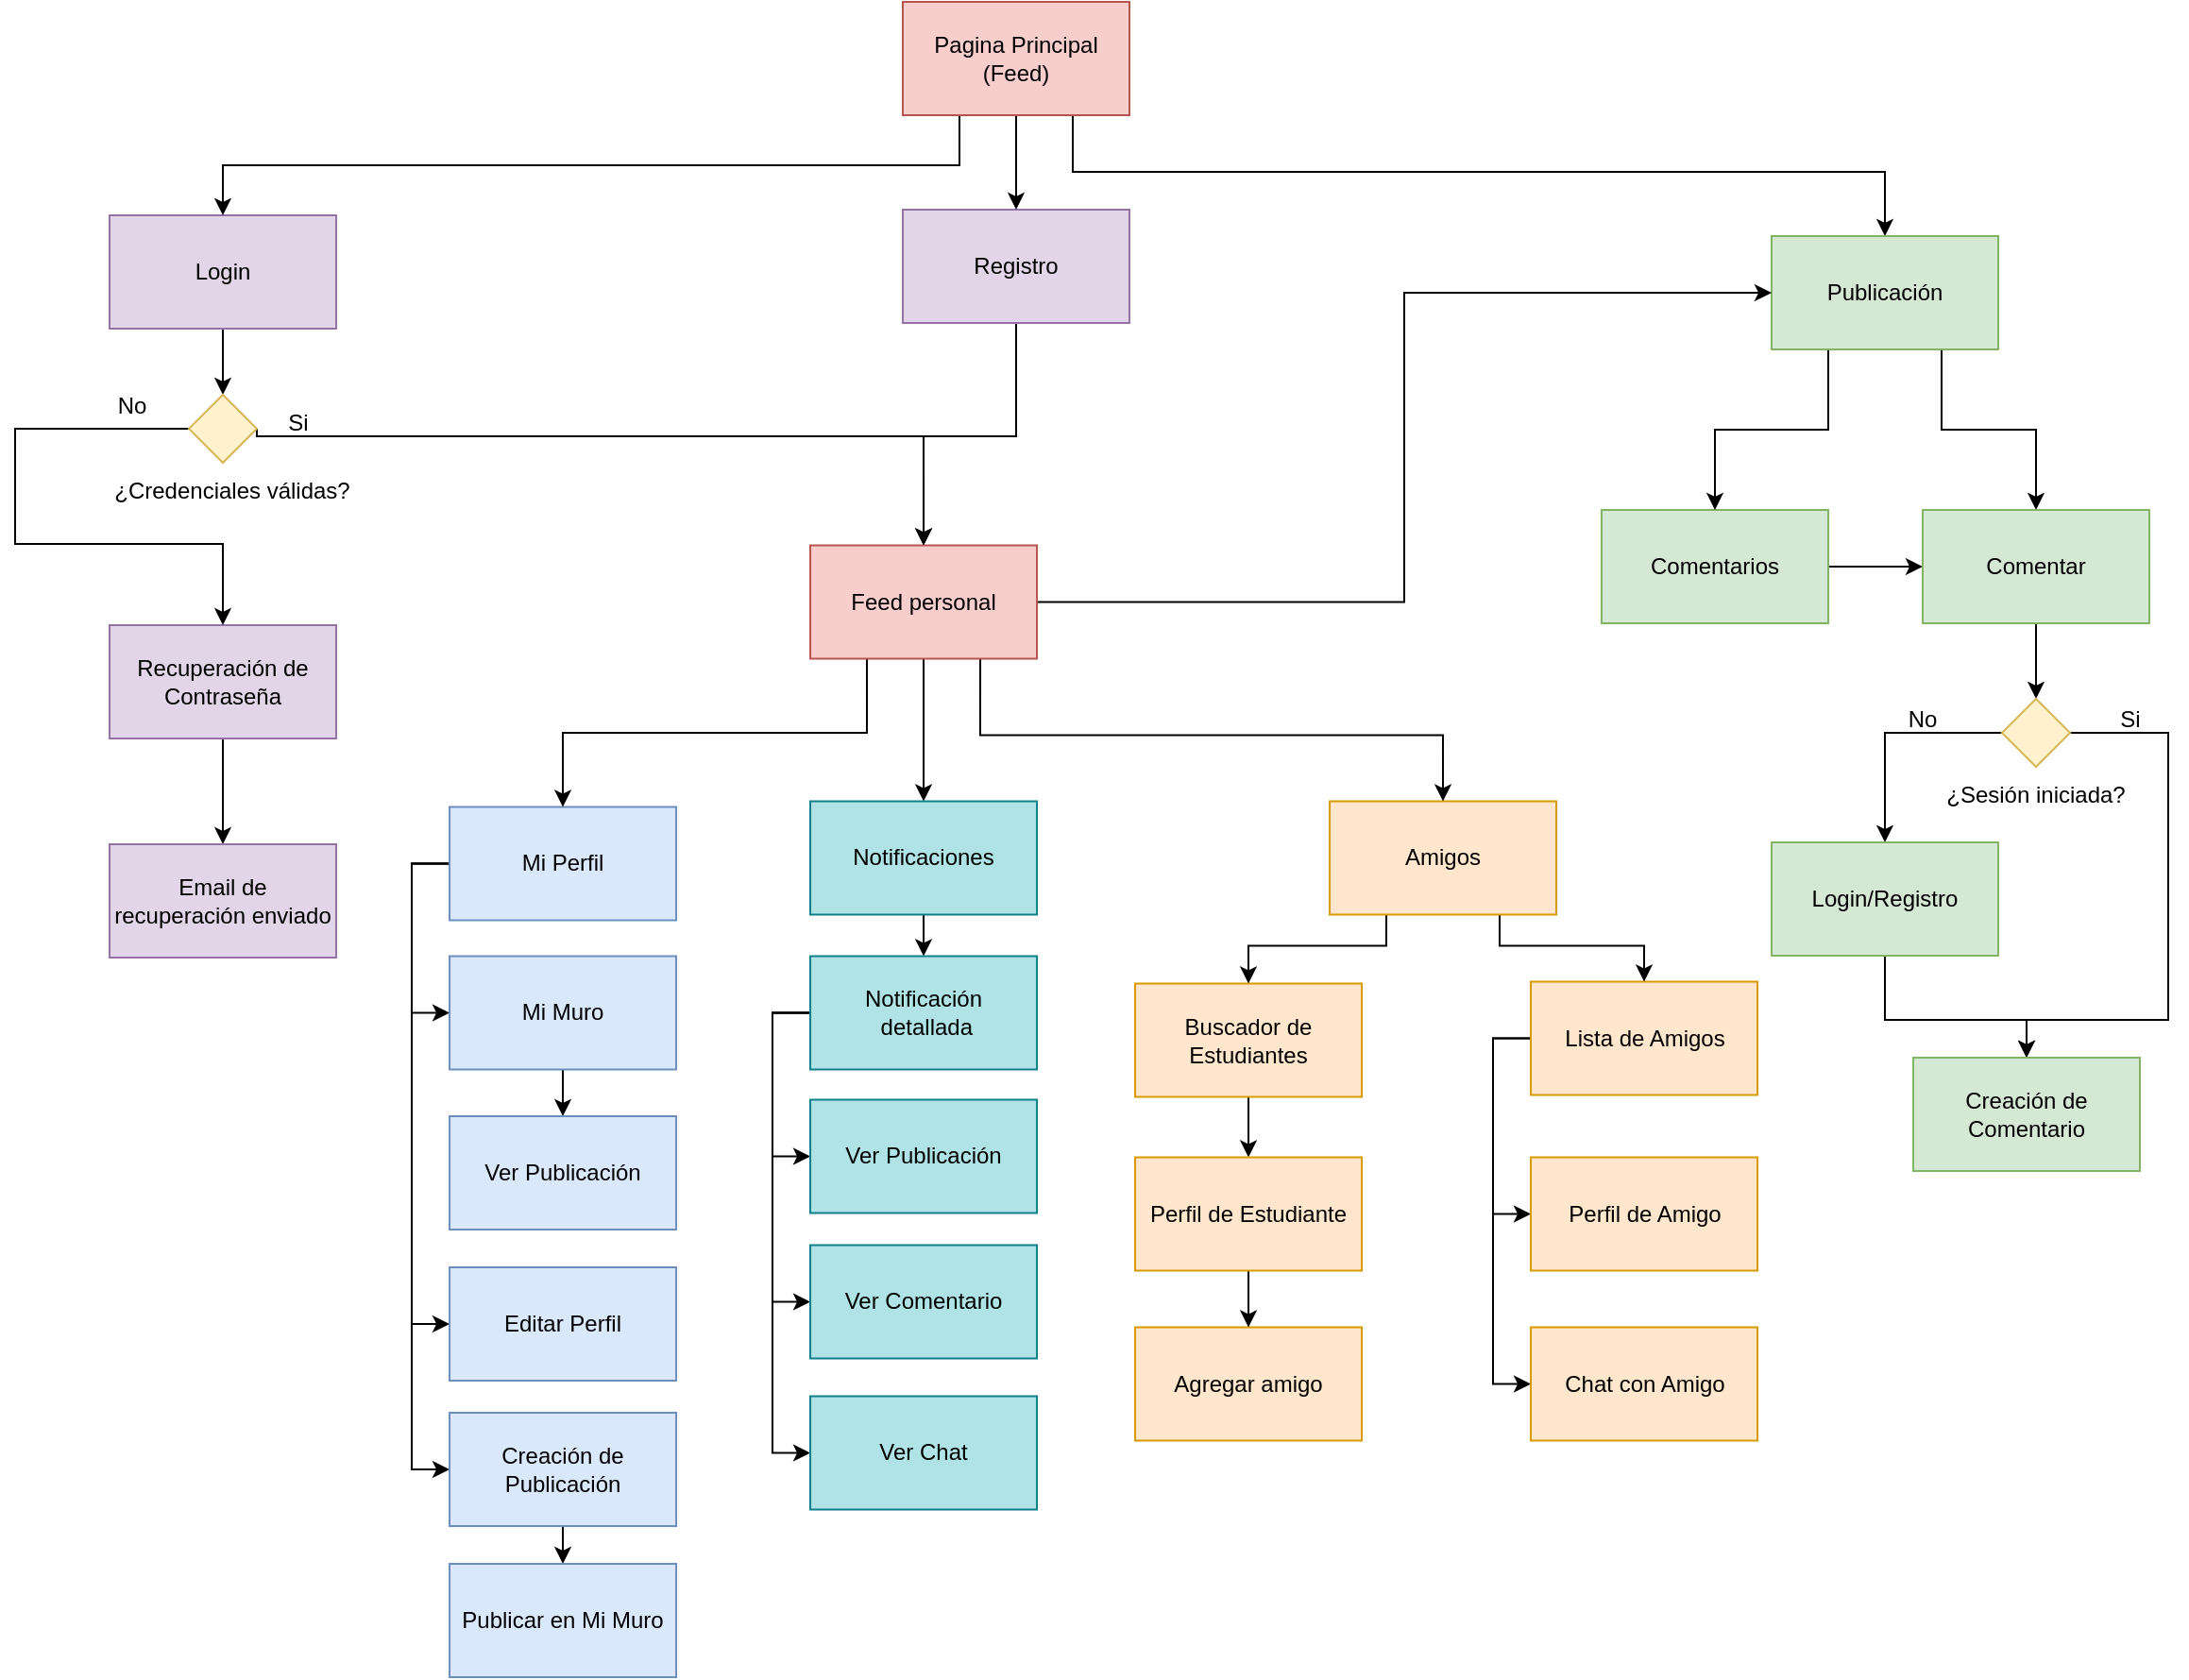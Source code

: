 <mxfile pages="2">
    <diagram id="SPoiEru_b8O4fB-AkGRN" name="Página-2">
        <mxGraphModel dx="1664" dy="1126" grid="1" gridSize="10" guides="1" tooltips="1" connect="1" arrows="1" fold="1" page="1" pageScale="1" pageWidth="827" pageHeight="1169" math="0" shadow="0">
            <root>
                <mxCell id="0"/>
                <mxCell id="1" parent="0"/>
                <mxCell id="DgBatSYD82bQFzQM79zM-1" style="edgeStyle=orthogonalEdgeStyle;rounded=0;orthogonalLoop=1;jettySize=auto;html=1;exitX=0.5;exitY=1;exitDx=0;exitDy=0;entryX=0.5;entryY=0;entryDx=0;entryDy=0;" parent="1" source="DgBatSYD82bQFzQM79zM-2" target="DgBatSYD82bQFzQM79zM-66" edge="1">
                    <mxGeometry relative="1" as="geometry"/>
                </mxCell>
                <mxCell id="DgBatSYD82bQFzQM79zM-2" value="Login" style="rounded=0;whiteSpace=wrap;html=1;fillColor=#e1d5e7;strokeColor=#9673a6;" parent="1" vertex="1">
                    <mxGeometry x="310" y="273" width="120" height="60" as="geometry"/>
                </mxCell>
                <mxCell id="DgBatSYD82bQFzQM79zM-3" style="edgeStyle=orthogonalEdgeStyle;rounded=0;orthogonalLoop=1;jettySize=auto;html=1;exitX=0.5;exitY=1;exitDx=0;exitDy=0;entryX=0.5;entryY=0;entryDx=0;entryDy=0;" parent="1" source="DgBatSYD82bQFzQM79zM-4" target="DgBatSYD82bQFzQM79zM-50" edge="1">
                    <mxGeometry relative="1" as="geometry">
                        <Array as="points">
                            <mxPoint x="790" y="390"/>
                            <mxPoint x="741" y="390"/>
                        </Array>
                    </mxGeometry>
                </mxCell>
                <mxCell id="DgBatSYD82bQFzQM79zM-4" value="Registro" style="rounded=0;whiteSpace=wrap;html=1;fillColor=#e1d5e7;strokeColor=#9673a6;" parent="1" vertex="1">
                    <mxGeometry x="730" y="270" width="120" height="60" as="geometry"/>
                </mxCell>
                <mxCell id="DgBatSYD82bQFzQM79zM-5" style="edgeStyle=orthogonalEdgeStyle;rounded=0;orthogonalLoop=1;jettySize=auto;html=1;exitX=0.5;exitY=1;exitDx=0;exitDy=0;entryX=0.5;entryY=0;entryDx=0;entryDy=0;" parent="1" source="DgBatSYD82bQFzQM79zM-6" target="DgBatSYD82bQFzQM79zM-30" edge="1">
                    <mxGeometry relative="1" as="geometry"/>
                </mxCell>
                <mxCell id="DgBatSYD82bQFzQM79zM-6" value="Recuperación de Contraseña" style="rounded=0;whiteSpace=wrap;html=1;fillColor=#e1d5e7;strokeColor=#9673a6;" parent="1" vertex="1">
                    <mxGeometry x="310" y="490" width="120" height="60" as="geometry"/>
                </mxCell>
                <mxCell id="DgBatSYD82bQFzQM79zM-7" style="edgeStyle=orthogonalEdgeStyle;rounded=0;orthogonalLoop=1;jettySize=auto;html=1;exitX=0.25;exitY=1;exitDx=0;exitDy=0;entryX=0.5;entryY=0;entryDx=0;entryDy=0;" parent="1" source="DgBatSYD82bQFzQM79zM-10" target="DgBatSYD82bQFzQM79zM-2" edge="1">
                    <mxGeometry relative="1" as="geometry"/>
                </mxCell>
                <mxCell id="DgBatSYD82bQFzQM79zM-8" style="edgeStyle=orthogonalEdgeStyle;rounded=0;orthogonalLoop=1;jettySize=auto;html=1;exitX=0.75;exitY=1;exitDx=0;exitDy=0;entryX=0.5;entryY=0;entryDx=0;entryDy=0;" parent="1" source="DgBatSYD82bQFzQM79zM-10" target="DgBatSYD82bQFzQM79zM-27" edge="1">
                    <mxGeometry relative="1" as="geometry">
                        <Array as="points">
                            <mxPoint x="820" y="250"/>
                            <mxPoint x="1250" y="250"/>
                        </Array>
                    </mxGeometry>
                </mxCell>
                <mxCell id="DgBatSYD82bQFzQM79zM-9" style="edgeStyle=orthogonalEdgeStyle;rounded=0;orthogonalLoop=1;jettySize=auto;html=1;exitX=0.5;exitY=1;exitDx=0;exitDy=0;entryX=0.5;entryY=0;entryDx=0;entryDy=0;" parent="1" source="DgBatSYD82bQFzQM79zM-10" target="DgBatSYD82bQFzQM79zM-4" edge="1">
                    <mxGeometry relative="1" as="geometry"/>
                </mxCell>
                <mxCell id="DgBatSYD82bQFzQM79zM-10" value="Pagina Principal (Feed)" style="whiteSpace=wrap;html=1;fillColor=#f8cecc;strokeColor=#b85450;" parent="1" vertex="1">
                    <mxGeometry x="730" y="160" width="120" height="60" as="geometry"/>
                </mxCell>
                <mxCell id="DgBatSYD82bQFzQM79zM-11" style="edgeStyle=orthogonalEdgeStyle;rounded=0;orthogonalLoop=1;jettySize=auto;html=1;exitX=0;exitY=0.5;exitDx=0;exitDy=0;entryX=0;entryY=0.5;entryDx=0;entryDy=0;" parent="1" source="DgBatSYD82bQFzQM79zM-14" target="DgBatSYD82bQFzQM79zM-54" edge="1">
                    <mxGeometry relative="1" as="geometry"/>
                </mxCell>
                <mxCell id="DgBatSYD82bQFzQM79zM-12" style="edgeStyle=orthogonalEdgeStyle;rounded=0;orthogonalLoop=1;jettySize=auto;html=1;exitX=0;exitY=0.5;exitDx=0;exitDy=0;entryX=0;entryY=0.5;entryDx=0;entryDy=0;" parent="1" source="DgBatSYD82bQFzQM79zM-14" target="DgBatSYD82bQFzQM79zM-15" edge="1">
                    <mxGeometry relative="1" as="geometry"/>
                </mxCell>
                <mxCell id="DgBatSYD82bQFzQM79zM-13" style="edgeStyle=orthogonalEdgeStyle;rounded=0;orthogonalLoop=1;jettySize=auto;html=1;exitX=0;exitY=0.5;exitDx=0;exitDy=0;entryX=0;entryY=0.5;entryDx=0;entryDy=0;" parent="1" source="DgBatSYD82bQFzQM79zM-14" target="DgBatSYD82bQFzQM79zM-19" edge="1">
                    <mxGeometry relative="1" as="geometry"/>
                </mxCell>
                <mxCell id="DgBatSYD82bQFzQM79zM-14" value="Mi Perfil" style="whiteSpace=wrap;html=1;fillColor=#dae8fc;strokeColor=#6c8ebf;" parent="1" vertex="1">
                    <mxGeometry x="490.02" y="586.25" width="120" height="60" as="geometry"/>
                </mxCell>
                <mxCell id="DgBatSYD82bQFzQM79zM-15" value="Editar Perfil" style="whiteSpace=wrap;html=1;fillColor=#dae8fc;strokeColor=#6c8ebf;" parent="1" vertex="1">
                    <mxGeometry x="490.02" y="830" width="120" height="60" as="geometry"/>
                </mxCell>
                <mxCell id="DgBatSYD82bQFzQM79zM-16" style="edgeStyle=orthogonalEdgeStyle;rounded=0;orthogonalLoop=1;jettySize=auto;html=1;exitX=1;exitY=0.5;exitDx=0;exitDy=0;entryX=0;entryY=0.5;entryDx=0;entryDy=0;" parent="1" source="DgBatSYD82bQFzQM79zM-17" target="DgBatSYD82bQFzQM79zM-35" edge="1">
                    <mxGeometry relative="1" as="geometry"/>
                </mxCell>
                <mxCell id="DgBatSYD82bQFzQM79zM-17" value="Comentarios" style="whiteSpace=wrap;html=1;fillColor=#d5e8d4;strokeColor=#82b366;" parent="1" vertex="1">
                    <mxGeometry x="1100" y="429" width="120" height="60" as="geometry"/>
                </mxCell>
                <mxCell id="DgBatSYD82bQFzQM79zM-18" style="edgeStyle=orthogonalEdgeStyle;rounded=0;orthogonalLoop=1;jettySize=auto;html=1;exitX=0.5;exitY=1;exitDx=0;exitDy=0;entryX=0.5;entryY=0;entryDx=0;entryDy=0;" parent="1" source="DgBatSYD82bQFzQM79zM-19" target="DgBatSYD82bQFzQM79zM-70" edge="1">
                    <mxGeometry relative="1" as="geometry"/>
                </mxCell>
                <mxCell id="DgBatSYD82bQFzQM79zM-19" value="Creación de Publicación" style="whiteSpace=wrap;html=1;fillColor=#dae8fc;strokeColor=#6c8ebf;" parent="1" vertex="1">
                    <mxGeometry x="490.02" y="907" width="120" height="60" as="geometry"/>
                </mxCell>
                <mxCell id="DgBatSYD82bQFzQM79zM-20" style="edgeStyle=orthogonalEdgeStyle;rounded=0;orthogonalLoop=1;jettySize=auto;html=1;exitX=0;exitY=0.5;exitDx=0;exitDy=0;entryX=0;entryY=0.5;entryDx=0;entryDy=0;" parent="1" source="DgBatSYD82bQFzQM79zM-22" target="DgBatSYD82bQFzQM79zM-23" edge="1">
                    <mxGeometry relative="1" as="geometry"/>
                </mxCell>
                <mxCell id="DgBatSYD82bQFzQM79zM-21" style="edgeStyle=orthogonalEdgeStyle;rounded=0;orthogonalLoop=1;jettySize=auto;html=1;exitX=0;exitY=0.5;exitDx=0;exitDy=0;entryX=0;entryY=0.5;entryDx=0;entryDy=0;" parent="1" source="DgBatSYD82bQFzQM79zM-22" target="DgBatSYD82bQFzQM79zM-24" edge="1">
                    <mxGeometry relative="1" as="geometry"/>
                </mxCell>
                <mxCell id="DgBatSYD82bQFzQM79zM-22" value="Lista de Amigos" style="whiteSpace=wrap;html=1;fillColor=#ffe6cc;strokeColor=#d79b00;" parent="1" vertex="1">
                    <mxGeometry x="1062.52" y="678.75" width="120" height="60" as="geometry"/>
                </mxCell>
                <mxCell id="DgBatSYD82bQFzQM79zM-23" value="Perfil de Amigo" style="whiteSpace=wrap;html=1;fillColor=#ffe6cc;strokeColor=#d79b00;" parent="1" vertex="1">
                    <mxGeometry x="1062.52" y="771.75" width="120" height="60" as="geometry"/>
                </mxCell>
                <mxCell id="DgBatSYD82bQFzQM79zM-24" value="Chat con Amigo" style="whiteSpace=wrap;html=1;fillColor=#ffe6cc;strokeColor=#d79b00;" parent="1" vertex="1">
                    <mxGeometry x="1062.52" y="861.75" width="120" height="60" as="geometry"/>
                </mxCell>
                <mxCell id="DgBatSYD82bQFzQM79zM-25" style="edgeStyle=orthogonalEdgeStyle;rounded=0;orthogonalLoop=1;jettySize=auto;html=1;exitX=0.75;exitY=1;exitDx=0;exitDy=0;entryX=0.5;entryY=0;entryDx=0;entryDy=0;" parent="1" source="DgBatSYD82bQFzQM79zM-27" target="DgBatSYD82bQFzQM79zM-35" edge="1">
                    <mxGeometry relative="1" as="geometry"/>
                </mxCell>
                <mxCell id="DgBatSYD82bQFzQM79zM-26" style="edgeStyle=orthogonalEdgeStyle;rounded=0;orthogonalLoop=1;jettySize=auto;html=1;exitX=0.25;exitY=1;exitDx=0;exitDy=0;entryX=0.5;entryY=0;entryDx=0;entryDy=0;" parent="1" source="DgBatSYD82bQFzQM79zM-27" target="DgBatSYD82bQFzQM79zM-17" edge="1">
                    <mxGeometry relative="1" as="geometry"/>
                </mxCell>
                <mxCell id="DgBatSYD82bQFzQM79zM-27" value="Publicación" style="whiteSpace=wrap;html=1;fillColor=#d5e8d4;strokeColor=#82b366;" parent="1" vertex="1">
                    <mxGeometry x="1190" y="284" width="120" height="60" as="geometry"/>
                </mxCell>
                <mxCell id="DgBatSYD82bQFzQM79zM-28" style="edgeStyle=orthogonalEdgeStyle;rounded=0;orthogonalLoop=1;jettySize=auto;html=1;exitX=0.5;exitY=1;exitDx=0;exitDy=0;entryX=0.5;entryY=0;entryDx=0;entryDy=0;" parent="1" source="DgBatSYD82bQFzQM79zM-29" target="DgBatSYD82bQFzQM79zM-52" edge="1">
                    <mxGeometry relative="1" as="geometry"/>
                </mxCell>
                <mxCell id="DgBatSYD82bQFzQM79zM-29" value="Buscador de Estudiantes" style="whiteSpace=wrap;html=1;fillColor=#ffe6cc;strokeColor=#d79b00;" parent="1" vertex="1">
                    <mxGeometry x="853.02" y="679.75" width="120" height="60" as="geometry"/>
                </mxCell>
                <mxCell id="DgBatSYD82bQFzQM79zM-30" value="&lt;div&gt;Email de recuperación enviado&lt;/div&gt;" style="rounded=0;whiteSpace=wrap;html=1;fillColor=#e1d5e7;strokeColor=#9673a6;" parent="1" vertex="1">
                    <mxGeometry x="310" y="606" width="120" height="60" as="geometry"/>
                </mxCell>
                <mxCell id="DgBatSYD82bQFzQM79zM-31" style="edgeStyle=orthogonalEdgeStyle;rounded=0;orthogonalLoop=1;jettySize=auto;html=1;exitX=0.25;exitY=1;exitDx=0;exitDy=0;entryX=0.5;entryY=0;entryDx=0;entryDy=0;" parent="1" source="DgBatSYD82bQFzQM79zM-33" target="DgBatSYD82bQFzQM79zM-29" edge="1">
                    <mxGeometry relative="1" as="geometry">
                        <Array as="points">
                            <mxPoint x="986.02" y="659.75"/>
                            <mxPoint x="913.02" y="659.75"/>
                        </Array>
                    </mxGeometry>
                </mxCell>
                <mxCell id="DgBatSYD82bQFzQM79zM-32" style="edgeStyle=orthogonalEdgeStyle;rounded=0;orthogonalLoop=1;jettySize=auto;html=1;exitX=0.75;exitY=1;exitDx=0;exitDy=0;entryX=0.5;entryY=0;entryDx=0;entryDy=0;" parent="1" source="DgBatSYD82bQFzQM79zM-33" target="DgBatSYD82bQFzQM79zM-22" edge="1">
                    <mxGeometry relative="1" as="geometry">
                        <mxPoint x="1183.02" y="643.75" as="targetPoint"/>
                        <Array as="points">
                            <mxPoint x="1046.02" y="659.75"/>
                            <mxPoint x="1123.02" y="659.75"/>
                        </Array>
                    </mxGeometry>
                </mxCell>
                <mxCell id="DgBatSYD82bQFzQM79zM-33" value="Amigos" style="whiteSpace=wrap;html=1;fillColor=#ffe6cc;strokeColor=#d79b00;" parent="1" vertex="1">
                    <mxGeometry x="956.02" y="583.25" width="120" height="60" as="geometry"/>
                </mxCell>
                <mxCell id="DgBatSYD82bQFzQM79zM-34" style="edgeStyle=orthogonalEdgeStyle;rounded=0;orthogonalLoop=1;jettySize=auto;html=1;exitX=0.5;exitY=1;exitDx=0;exitDy=0;entryX=0.5;entryY=0;entryDx=0;entryDy=0;" parent="1" source="DgBatSYD82bQFzQM79zM-35" target="DgBatSYD82bQFzQM79zM-38" edge="1">
                    <mxGeometry relative="1" as="geometry"/>
                </mxCell>
                <mxCell id="DgBatSYD82bQFzQM79zM-35" value="&lt;div&gt;Comentar&lt;/div&gt;" style="whiteSpace=wrap;html=1;fillColor=#d5e8d4;strokeColor=#82b366;" parent="1" vertex="1">
                    <mxGeometry x="1270" y="429" width="120" height="60" as="geometry"/>
                </mxCell>
                <mxCell id="DgBatSYD82bQFzQM79zM-36" style="edgeStyle=orthogonalEdgeStyle;rounded=0;orthogonalLoop=1;jettySize=auto;html=1;exitX=0;exitY=0.5;exitDx=0;exitDy=0;entryX=0.5;entryY=0;entryDx=0;entryDy=0;" parent="1" source="DgBatSYD82bQFzQM79zM-38" target="DgBatSYD82bQFzQM79zM-41" edge="1">
                    <mxGeometry relative="1" as="geometry"/>
                </mxCell>
                <mxCell id="DgBatSYD82bQFzQM79zM-37" style="edgeStyle=orthogonalEdgeStyle;rounded=0;orthogonalLoop=1;jettySize=auto;html=1;exitX=1;exitY=0.5;exitDx=0;exitDy=0;entryX=0.5;entryY=0;entryDx=0;entryDy=0;" parent="1" source="DgBatSYD82bQFzQM79zM-38" target="DgBatSYD82bQFzQM79zM-42" edge="1">
                    <mxGeometry relative="1" as="geometry">
                        <Array as="points">
                            <mxPoint x="1400" y="547"/>
                            <mxPoint x="1400" y="699"/>
                            <mxPoint x="1325" y="699"/>
                        </Array>
                    </mxGeometry>
                </mxCell>
                <mxCell id="DgBatSYD82bQFzQM79zM-38" value="" style="rhombus;whiteSpace=wrap;html=1;fillColor=#fff2cc;strokeColor=#d6b656;" parent="1" vertex="1">
                    <mxGeometry x="1312" y="529" width="36" height="36" as="geometry"/>
                </mxCell>
                <mxCell id="DgBatSYD82bQFzQM79zM-39" value="¿Sesión iniciada?" style="text;html=1;align=center;verticalAlign=middle;whiteSpace=wrap;rounded=0;" parent="1" vertex="1">
                    <mxGeometry x="1265" y="565" width="130" height="30" as="geometry"/>
                </mxCell>
                <mxCell id="DgBatSYD82bQFzQM79zM-40" style="edgeStyle=orthogonalEdgeStyle;rounded=0;orthogonalLoop=1;jettySize=auto;html=1;exitX=0.5;exitY=1;exitDx=0;exitDy=0;entryX=0.5;entryY=0;entryDx=0;entryDy=0;" parent="1" source="DgBatSYD82bQFzQM79zM-41" target="DgBatSYD82bQFzQM79zM-42" edge="1">
                    <mxGeometry relative="1" as="geometry">
                        <Array as="points">
                            <mxPoint x="1250" y="699"/>
                            <mxPoint x="1325" y="699"/>
                        </Array>
                    </mxGeometry>
                </mxCell>
                <mxCell id="DgBatSYD82bQFzQM79zM-41" value="Login/Registro" style="whiteSpace=wrap;html=1;fillColor=#d5e8d4;strokeColor=#82b366;" parent="1" vertex="1">
                    <mxGeometry x="1190" y="605" width="120" height="60" as="geometry"/>
                </mxCell>
                <mxCell id="DgBatSYD82bQFzQM79zM-42" value="Creación de Comentario" style="whiteSpace=wrap;html=1;fillColor=#d5e8d4;strokeColor=#82b366;" parent="1" vertex="1">
                    <mxGeometry x="1265" y="719" width="120" height="60" as="geometry"/>
                </mxCell>
                <mxCell id="DgBatSYD82bQFzQM79zM-43" value="No" style="text;html=1;align=center;verticalAlign=middle;whiteSpace=wrap;rounded=0;" parent="1" vertex="1">
                    <mxGeometry x="1240" y="525" width="60" height="30" as="geometry"/>
                </mxCell>
                <mxCell id="DgBatSYD82bQFzQM79zM-44" value="Si" style="text;html=1;align=center;verticalAlign=middle;whiteSpace=wrap;rounded=0;" parent="1" vertex="1">
                    <mxGeometry x="1350" y="525" width="60" height="30" as="geometry"/>
                </mxCell>
                <mxCell id="DgBatSYD82bQFzQM79zM-45" value="Agregar amigo" style="whiteSpace=wrap;html=1;fillColor=#ffe6cc;strokeColor=#d79b00;" parent="1" vertex="1">
                    <mxGeometry x="853.02" y="861.75" width="120" height="60" as="geometry"/>
                </mxCell>
                <mxCell id="DgBatSYD82bQFzQM79zM-46" style="edgeStyle=orthogonalEdgeStyle;rounded=0;orthogonalLoop=1;jettySize=auto;html=1;exitX=0.75;exitY=1;exitDx=0;exitDy=0;entryX=0.5;entryY=0;entryDx=0;entryDy=0;" parent="1" source="DgBatSYD82bQFzQM79zM-50" target="DgBatSYD82bQFzQM79zM-33" edge="1">
                    <mxGeometry relative="1" as="geometry">
                        <Array as="points">
                            <mxPoint x="771.02" y="548.25"/>
                            <mxPoint x="1016.02" y="548.25"/>
                        </Array>
                    </mxGeometry>
                </mxCell>
                <mxCell id="DgBatSYD82bQFzQM79zM-47" style="edgeStyle=orthogonalEdgeStyle;rounded=0;orthogonalLoop=1;jettySize=auto;html=1;exitX=0.25;exitY=1;exitDx=0;exitDy=0;entryX=0.5;entryY=0;entryDx=0;entryDy=0;" parent="1" source="DgBatSYD82bQFzQM79zM-50" target="DgBatSYD82bQFzQM79zM-14" edge="1">
                    <mxGeometry relative="1" as="geometry"/>
                </mxCell>
                <mxCell id="DgBatSYD82bQFzQM79zM-48" style="edgeStyle=orthogonalEdgeStyle;rounded=0;orthogonalLoop=1;jettySize=auto;html=1;exitX=0.5;exitY=1;exitDx=0;exitDy=0;entryX=0.5;entryY=0;entryDx=0;entryDy=0;" parent="1" source="DgBatSYD82bQFzQM79zM-50" target="DgBatSYD82bQFzQM79zM-56" edge="1">
                    <mxGeometry relative="1" as="geometry"/>
                </mxCell>
                <mxCell id="DgBatSYD82bQFzQM79zM-49" style="edgeStyle=orthogonalEdgeStyle;rounded=0;orthogonalLoop=1;jettySize=auto;html=1;exitX=1;exitY=0.5;exitDx=0;exitDy=0;entryX=0;entryY=0.5;entryDx=0;entryDy=0;" parent="1" source="DgBatSYD82bQFzQM79zM-50" target="DgBatSYD82bQFzQM79zM-27" edge="1">
                    <mxGeometry relative="1" as="geometry"/>
                </mxCell>
                <mxCell id="DgBatSYD82bQFzQM79zM-50" value="Feed personal" style="whiteSpace=wrap;html=1;fillColor=#f8cecc;strokeColor=#b85450;" parent="1" vertex="1">
                    <mxGeometry x="681.02" y="447.75" width="120" height="60" as="geometry"/>
                </mxCell>
                <mxCell id="DgBatSYD82bQFzQM79zM-51" style="edgeStyle=orthogonalEdgeStyle;rounded=0;orthogonalLoop=1;jettySize=auto;html=1;exitX=0.5;exitY=1;exitDx=0;exitDy=0;entryX=0.5;entryY=0;entryDx=0;entryDy=0;" parent="1" source="DgBatSYD82bQFzQM79zM-52" target="DgBatSYD82bQFzQM79zM-45" edge="1">
                    <mxGeometry relative="1" as="geometry"/>
                </mxCell>
                <mxCell id="DgBatSYD82bQFzQM79zM-52" value="Perfil de Estudiante" style="whiteSpace=wrap;html=1;fillColor=#ffe6cc;strokeColor=#d79b00;" parent="1" vertex="1">
                    <mxGeometry x="853.02" y="771.75" width="120" height="60" as="geometry"/>
                </mxCell>
                <mxCell id="DgBatSYD82bQFzQM79zM-53" style="edgeStyle=orthogonalEdgeStyle;rounded=0;orthogonalLoop=1;jettySize=auto;html=1;exitX=0.5;exitY=1;exitDx=0;exitDy=0;entryX=0.5;entryY=0;entryDx=0;entryDy=0;" parent="1" source="DgBatSYD82bQFzQM79zM-54" target="DgBatSYD82bQFzQM79zM-71" edge="1">
                    <mxGeometry relative="1" as="geometry"/>
                </mxCell>
                <mxCell id="DgBatSYD82bQFzQM79zM-54" value="Mi Muro" style="whiteSpace=wrap;html=1;fillColor=#dae8fc;strokeColor=#6c8ebf;" parent="1" vertex="1">
                    <mxGeometry x="490.02" y="665.25" width="120" height="60" as="geometry"/>
                </mxCell>
                <mxCell id="DgBatSYD82bQFzQM79zM-55" style="edgeStyle=orthogonalEdgeStyle;rounded=0;orthogonalLoop=1;jettySize=auto;html=1;exitX=0.5;exitY=1;exitDx=0;exitDy=0;entryX=0.5;entryY=0;entryDx=0;entryDy=0;" parent="1" source="DgBatSYD82bQFzQM79zM-56" target="DgBatSYD82bQFzQM79zM-60" edge="1">
                    <mxGeometry relative="1" as="geometry"/>
                </mxCell>
                <mxCell id="DgBatSYD82bQFzQM79zM-56" value="Notificaciones" style="whiteSpace=wrap;html=1;fillColor=#b0e3e6;strokeColor=#0e8088;" parent="1" vertex="1">
                    <mxGeometry x="681.02" y="583.25" width="120" height="60" as="geometry"/>
                </mxCell>
                <mxCell id="DgBatSYD82bQFzQM79zM-57" style="edgeStyle=orthogonalEdgeStyle;rounded=0;orthogonalLoop=1;jettySize=auto;html=1;exitX=0;exitY=0.5;exitDx=0;exitDy=0;entryX=0;entryY=0.5;entryDx=0;entryDy=0;" parent="1" source="DgBatSYD82bQFzQM79zM-60" target="DgBatSYD82bQFzQM79zM-61" edge="1">
                    <mxGeometry relative="1" as="geometry"/>
                </mxCell>
                <mxCell id="DgBatSYD82bQFzQM79zM-58" style="edgeStyle=orthogonalEdgeStyle;rounded=0;orthogonalLoop=1;jettySize=auto;html=1;exitX=0;exitY=0.5;exitDx=0;exitDy=0;entryX=0;entryY=0.5;entryDx=0;entryDy=0;" parent="1" source="DgBatSYD82bQFzQM79zM-60" target="DgBatSYD82bQFzQM79zM-62" edge="1">
                    <mxGeometry relative="1" as="geometry"/>
                </mxCell>
                <mxCell id="DgBatSYD82bQFzQM79zM-59" style="edgeStyle=orthogonalEdgeStyle;rounded=0;orthogonalLoop=1;jettySize=auto;html=1;exitX=0;exitY=0.5;exitDx=0;exitDy=0;entryX=0;entryY=0.5;entryDx=0;entryDy=0;" parent="1" source="DgBatSYD82bQFzQM79zM-60" target="DgBatSYD82bQFzQM79zM-63" edge="1">
                    <mxGeometry relative="1" as="geometry"/>
                </mxCell>
                <mxCell id="DgBatSYD82bQFzQM79zM-60" value="&lt;div&gt;Notificación&lt;/div&gt;&lt;div&gt;&amp;nbsp;detallada&lt;/div&gt;" style="whiteSpace=wrap;html=1;fillColor=#b0e3e6;strokeColor=#0e8088;" parent="1" vertex="1">
                    <mxGeometry x="681.02" y="665.25" width="120" height="60" as="geometry"/>
                </mxCell>
                <mxCell id="DgBatSYD82bQFzQM79zM-61" value="Ver Publicación" style="whiteSpace=wrap;html=1;fillColor=#b0e3e6;strokeColor=#0e8088;" parent="1" vertex="1">
                    <mxGeometry x="681.02" y="741.25" width="120" height="60" as="geometry"/>
                </mxCell>
                <mxCell id="DgBatSYD82bQFzQM79zM-62" value="Ver Comentario" style="whiteSpace=wrap;html=1;fillColor=#b0e3e6;strokeColor=#0e8088;" parent="1" vertex="1">
                    <mxGeometry x="681.02" y="818.25" width="120" height="60" as="geometry"/>
                </mxCell>
                <mxCell id="DgBatSYD82bQFzQM79zM-63" value="Ver Chat" style="whiteSpace=wrap;html=1;fillColor=#b0e3e6;strokeColor=#0e8088;" parent="1" vertex="1">
                    <mxGeometry x="681.02" y="898.25" width="120" height="60" as="geometry"/>
                </mxCell>
                <mxCell id="DgBatSYD82bQFzQM79zM-64" style="edgeStyle=orthogonalEdgeStyle;rounded=0;orthogonalLoop=1;jettySize=auto;html=1;exitX=0;exitY=0.5;exitDx=0;exitDy=0;entryX=0.5;entryY=0;entryDx=0;entryDy=0;" parent="1" source="DgBatSYD82bQFzQM79zM-66" target="DgBatSYD82bQFzQM79zM-6" edge="1">
                    <mxGeometry relative="1" as="geometry">
                        <Array as="points">
                            <mxPoint x="260" y="386"/>
                            <mxPoint x="260" y="447"/>
                            <mxPoint x="370" y="447"/>
                        </Array>
                    </mxGeometry>
                </mxCell>
                <mxCell id="DgBatSYD82bQFzQM79zM-65" style="edgeStyle=orthogonalEdgeStyle;rounded=0;orthogonalLoop=1;jettySize=auto;html=1;exitX=1;exitY=0.5;exitDx=0;exitDy=0;entryX=0.5;entryY=0;entryDx=0;entryDy=0;" parent="1" source="DgBatSYD82bQFzQM79zM-66" target="DgBatSYD82bQFzQM79zM-50" edge="1">
                    <mxGeometry relative="1" as="geometry">
                        <Array as="points">
                            <mxPoint x="388" y="390"/>
                            <mxPoint x="741" y="390"/>
                        </Array>
                    </mxGeometry>
                </mxCell>
                <mxCell id="DgBatSYD82bQFzQM79zM-66" value="" style="rhombus;whiteSpace=wrap;html=1;fillColor=#fff2cc;strokeColor=#d6b656;" parent="1" vertex="1">
                    <mxGeometry x="352" y="368" width="36" height="36" as="geometry"/>
                </mxCell>
                <mxCell id="DgBatSYD82bQFzQM79zM-67" value="¿Credenciales válidas?" style="text;html=1;align=center;verticalAlign=middle;whiteSpace=wrap;rounded=0;" parent="1" vertex="1">
                    <mxGeometry x="310" y="404" width="130" height="30" as="geometry"/>
                </mxCell>
                <mxCell id="DgBatSYD82bQFzQM79zM-68" value="No" style="text;html=1;align=center;verticalAlign=middle;whiteSpace=wrap;rounded=0;" parent="1" vertex="1">
                    <mxGeometry x="292" y="359" width="60" height="30" as="geometry"/>
                </mxCell>
                <mxCell id="DgBatSYD82bQFzQM79zM-69" value="Si" style="text;html=1;align=center;verticalAlign=middle;whiteSpace=wrap;rounded=0;" parent="1" vertex="1">
                    <mxGeometry x="380" y="368" width="60" height="30" as="geometry"/>
                </mxCell>
                <mxCell id="DgBatSYD82bQFzQM79zM-70" value="Publicar en Mi Muro" style="whiteSpace=wrap;html=1;fillColor=#dae8fc;strokeColor=#6c8ebf;" parent="1" vertex="1">
                    <mxGeometry x="490.02" y="987" width="120" height="60" as="geometry"/>
                </mxCell>
                <mxCell id="DgBatSYD82bQFzQM79zM-71" value="Ver Publicación" style="whiteSpace=wrap;html=1;fillColor=#dae8fc;strokeColor=#6c8ebf;" parent="1" vertex="1">
                    <mxGeometry x="490.02" y="750" width="120" height="60" as="geometry"/>
                </mxCell>
            </root>
        </mxGraphModel>
    </diagram>
</mxfile>